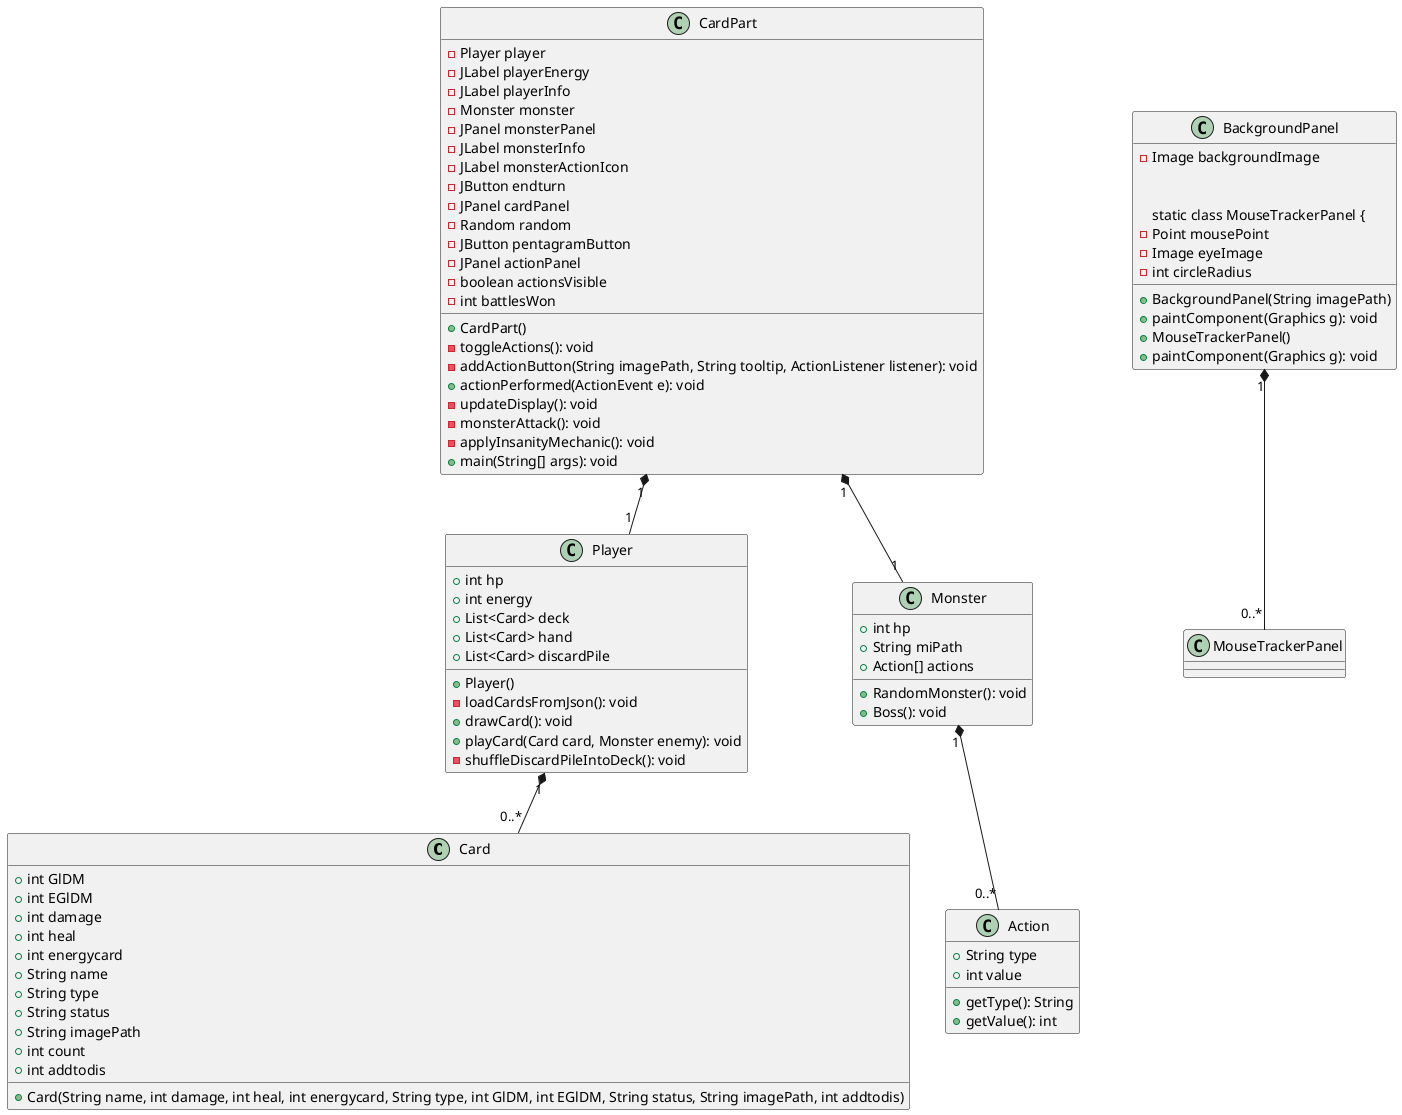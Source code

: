 @startuml

    class Card {
        +int GlDM
        +int EGlDM
        +int damage
        +int heal
        +int energycard
        +String name
        +String type
        +String status
        +String imagePath
        +int count
        +int addtodis

        +Card(String name, int damage, int heal, int energycard, String type, int GlDM, int EGlDM, String status, String imagePath, int addtodis)
    }

    class Player {
        +int hp
        +int energy
        +List<Card> deck
        +List<Card> hand
        +List<Card> discardPile

        +Player()
        -loadCardsFromJson(): void
        +drawCard(): void
        +playCard(Card card, Monster enemy): void
        -shuffleDiscardPileIntoDeck(): void
    }

    class BackgroundPanel {
        -Image backgroundImage

        +BackgroundPanel(String imagePath)
        +paintComponent(Graphics g): void

        static class MouseTrackerPanel {
            -Point mousePoint
            -Image eyeImage
            -int circleRadius

            +MouseTrackerPanel()
            +paintComponent(Graphics g): void
        }
    

    class CardPart {
        -Player player
        -JLabel playerEnergy
        -JLabel playerInfo
        -Monster monster
        -JPanel monsterPanel
        -JLabel monsterInfo
        -JLabel monsterActionIcon
        -JButton endturn
        -JPanel cardPanel
        -Random random
        -JButton pentagramButton
        -JPanel actionPanel
        -boolean actionsVisible
        -int battlesWon

        +CardPart()
        -toggleActions(): void
        -addActionButton(String imagePath, String tooltip, ActionListener listener): void
        +actionPerformed(ActionEvent e): void
        -updateDisplay(): void
        -monsterAttack(): void
        -applyInsanityMechanic(): void
        +main(String[] args): void
    }

    class Monster {
	+RandomMonster(): void
	+Boss(): void
        +int hp
        +String miPath
        +Action[] actions
    }

    class Action {
        +String type
        +int value

        +getType(): String
        +getValue(): int
    }



    CardPart "1" *-- "1" Player
    CardPart "1" *-- "1" Monster
    Player "1" *-- "0..*" Card
    BackgroundPanel "1" *-- "0..*" MouseTrackerPanel
    Monster "1" *-- "0..*" Action
}
@enduml
